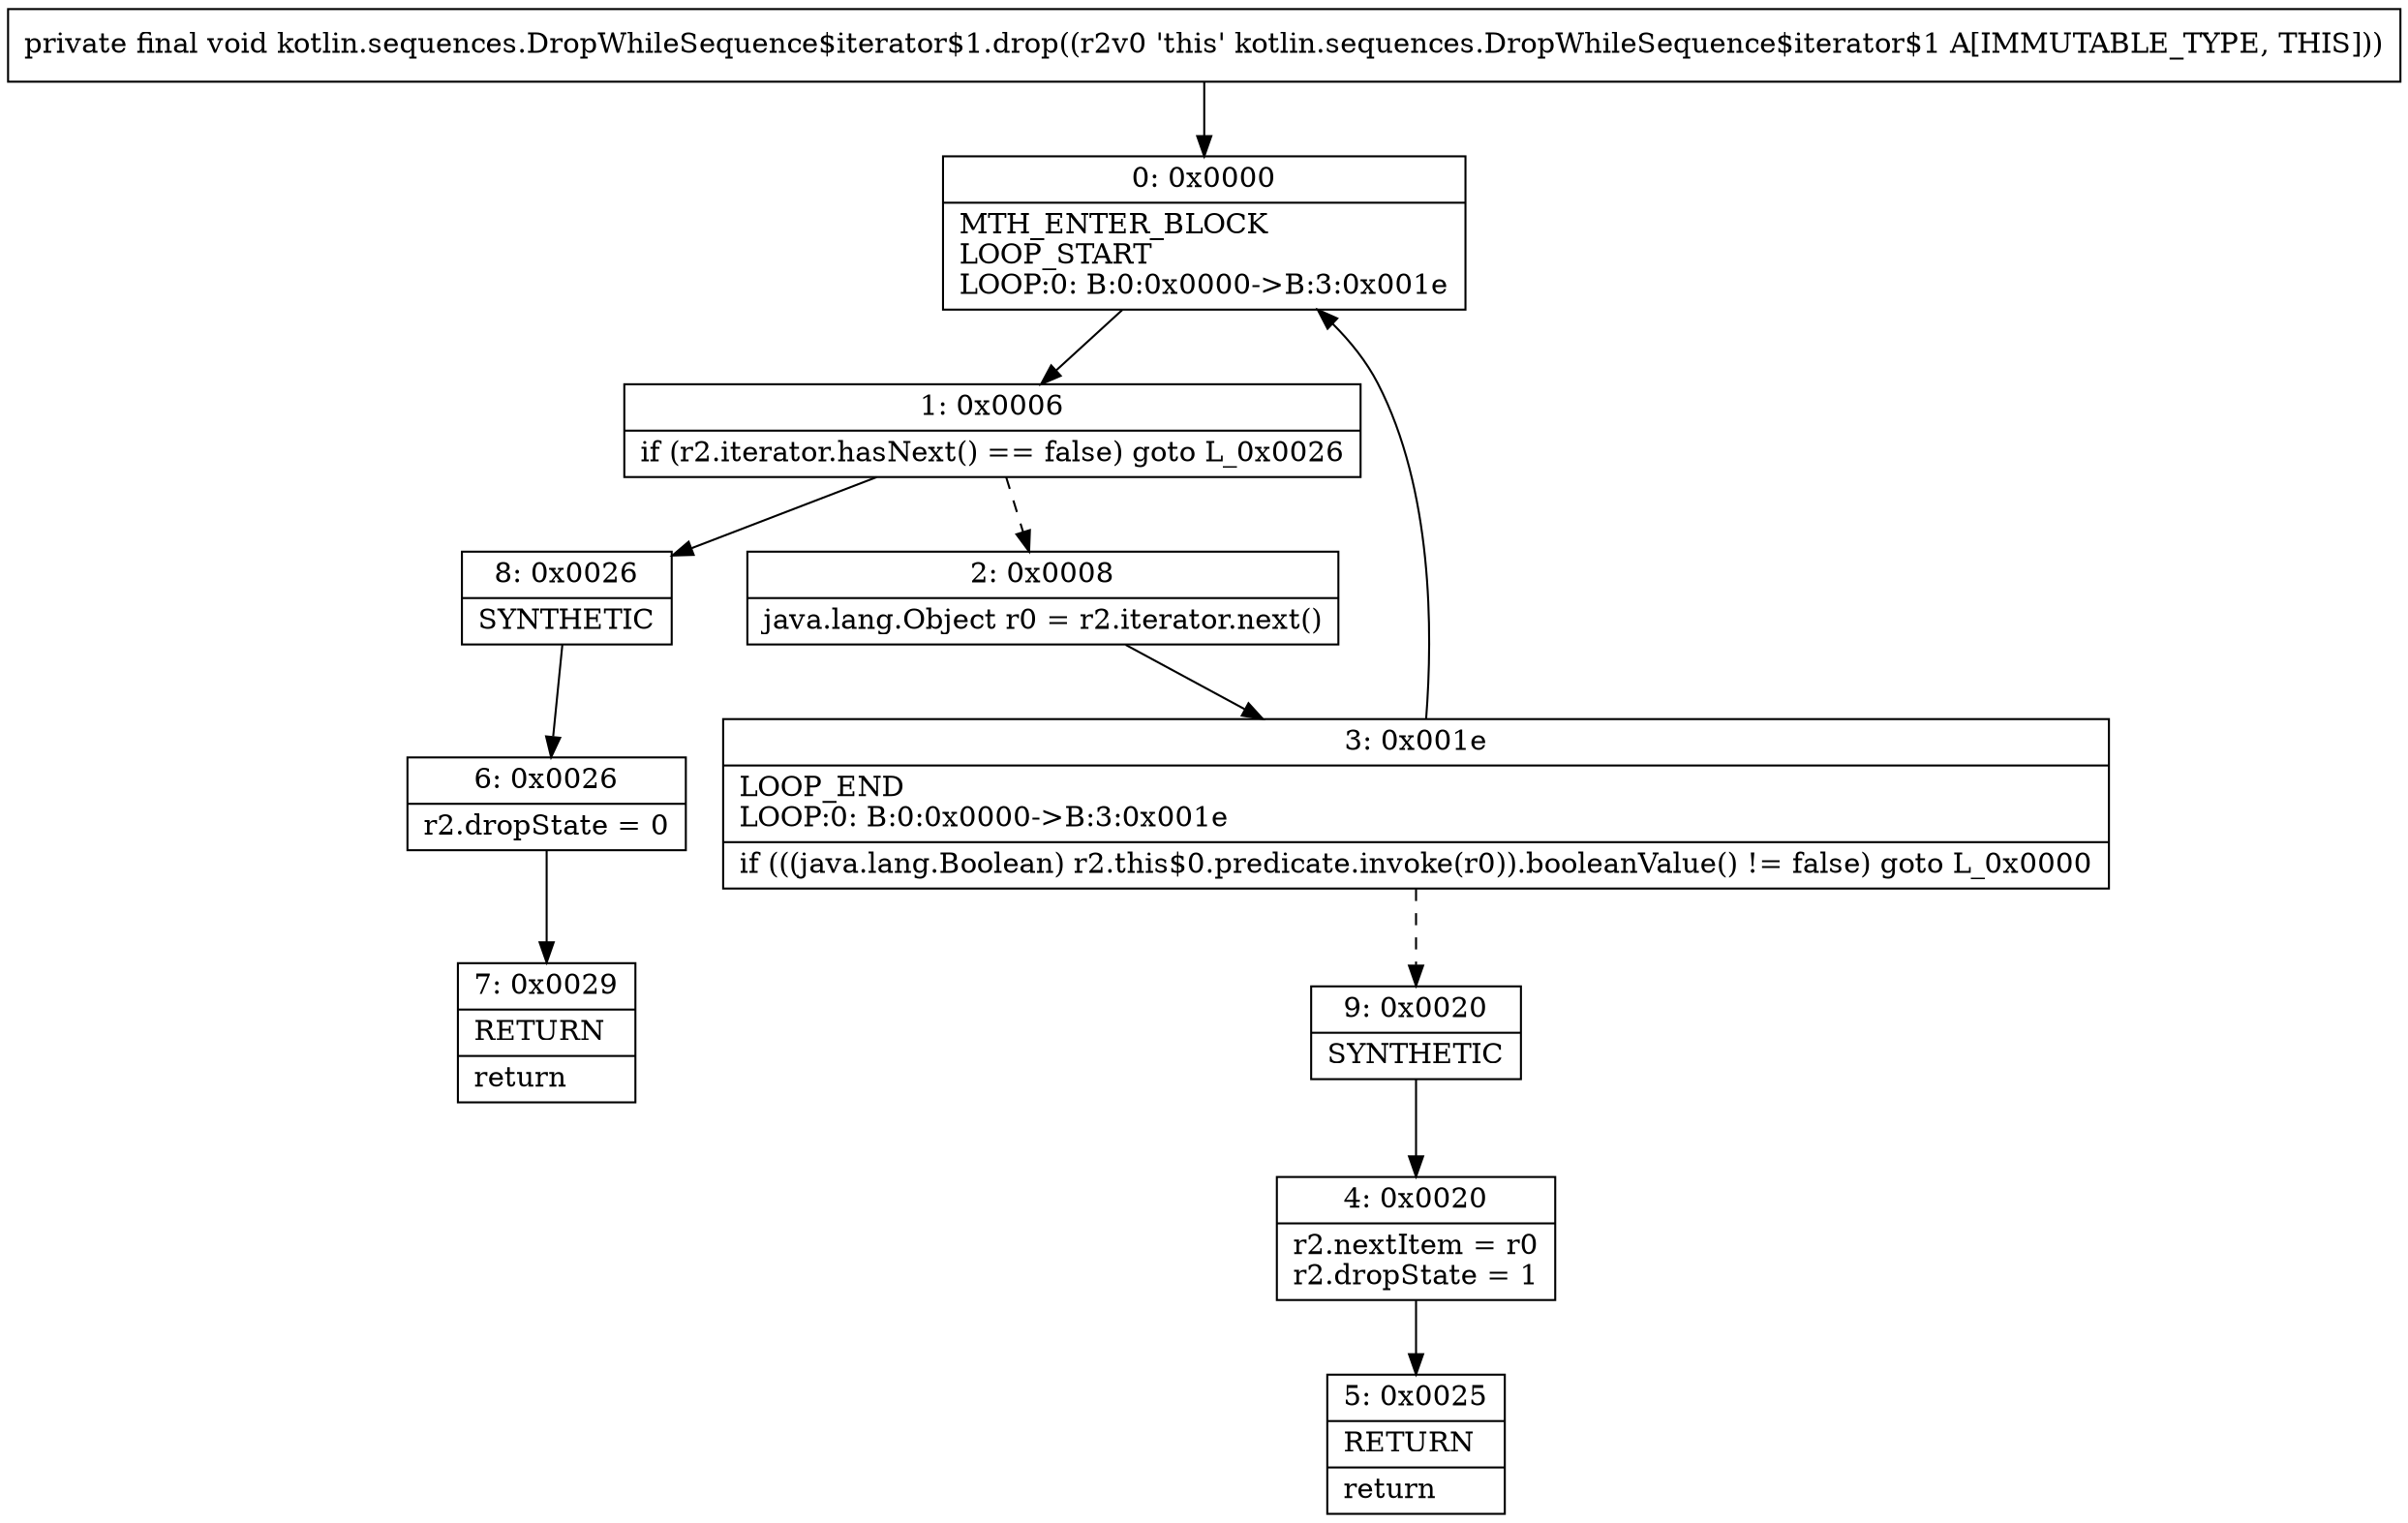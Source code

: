 digraph "CFG forkotlin.sequences.DropWhileSequence$iterator$1.drop()V" {
Node_0 [shape=record,label="{0\:\ 0x0000|MTH_ENTER_BLOCK\lLOOP_START\lLOOP:0: B:0:0x0000\-\>B:3:0x001e\l}"];
Node_1 [shape=record,label="{1\:\ 0x0006|if (r2.iterator.hasNext() == false) goto L_0x0026\l}"];
Node_2 [shape=record,label="{2\:\ 0x0008|java.lang.Object r0 = r2.iterator.next()\l}"];
Node_3 [shape=record,label="{3\:\ 0x001e|LOOP_END\lLOOP:0: B:0:0x0000\-\>B:3:0x001e\l|if (((java.lang.Boolean) r2.this$0.predicate.invoke(r0)).booleanValue() != false) goto L_0x0000\l}"];
Node_4 [shape=record,label="{4\:\ 0x0020|r2.nextItem = r0\lr2.dropState = 1\l}"];
Node_5 [shape=record,label="{5\:\ 0x0025|RETURN\l|return\l}"];
Node_6 [shape=record,label="{6\:\ 0x0026|r2.dropState = 0\l}"];
Node_7 [shape=record,label="{7\:\ 0x0029|RETURN\l|return\l}"];
Node_8 [shape=record,label="{8\:\ 0x0026|SYNTHETIC\l}"];
Node_9 [shape=record,label="{9\:\ 0x0020|SYNTHETIC\l}"];
MethodNode[shape=record,label="{private final void kotlin.sequences.DropWhileSequence$iterator$1.drop((r2v0 'this' kotlin.sequences.DropWhileSequence$iterator$1 A[IMMUTABLE_TYPE, THIS])) }"];
MethodNode -> Node_0;
Node_0 -> Node_1;
Node_1 -> Node_2[style=dashed];
Node_1 -> Node_8;
Node_2 -> Node_3;
Node_3 -> Node_0;
Node_3 -> Node_9[style=dashed];
Node_4 -> Node_5;
Node_6 -> Node_7;
Node_8 -> Node_6;
Node_9 -> Node_4;
}

